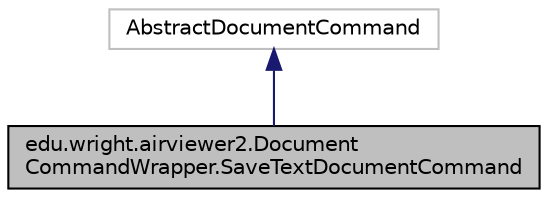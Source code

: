digraph "edu.wright.airviewer2.DocumentCommandWrapper.SaveTextDocumentCommand"
{
 // LATEX_PDF_SIZE
  edge [fontname="Helvetica",fontsize="10",labelfontname="Helvetica",labelfontsize="10"];
  node [fontname="Helvetica",fontsize="10",shape=record];
  Node2 [label="edu.wright.airviewer2.Document\lCommandWrapper.SaveTextDocumentCommand",height=0.2,width=0.4,color="black", fillcolor="grey75", style="filled", fontcolor="black",tooltip=" "];
  Node3 -> Node2 [dir="back",color="midnightblue",fontsize="10",style="solid",fontname="Helvetica"];
  Node3 [label="AbstractDocumentCommand",height=0.2,width=0.4,color="grey75", fillcolor="white", style="filled",tooltip=" "];
}
